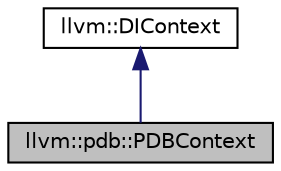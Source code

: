 digraph "llvm::pdb::PDBContext"
{
 // LATEX_PDF_SIZE
  bgcolor="transparent";
  edge [fontname="Helvetica",fontsize="10",labelfontname="Helvetica",labelfontsize="10"];
  node [fontname="Helvetica",fontsize="10",shape="box"];
  Node1 [label="llvm::pdb::PDBContext",height=0.2,width=0.4,color="black", fillcolor="grey75", style="filled", fontcolor="black",tooltip="PDBContext This data structure is the top level entity that deals with PDB debug information parsing."];
  Node2 -> Node1 [dir="back",color="midnightblue",fontsize="10",style="solid",fontname="Helvetica"];
  Node2 [label="llvm::DIContext",height=0.2,width=0.4,color="black",URL="$classllvm_1_1DIContext.html",tooltip=" "];
}
